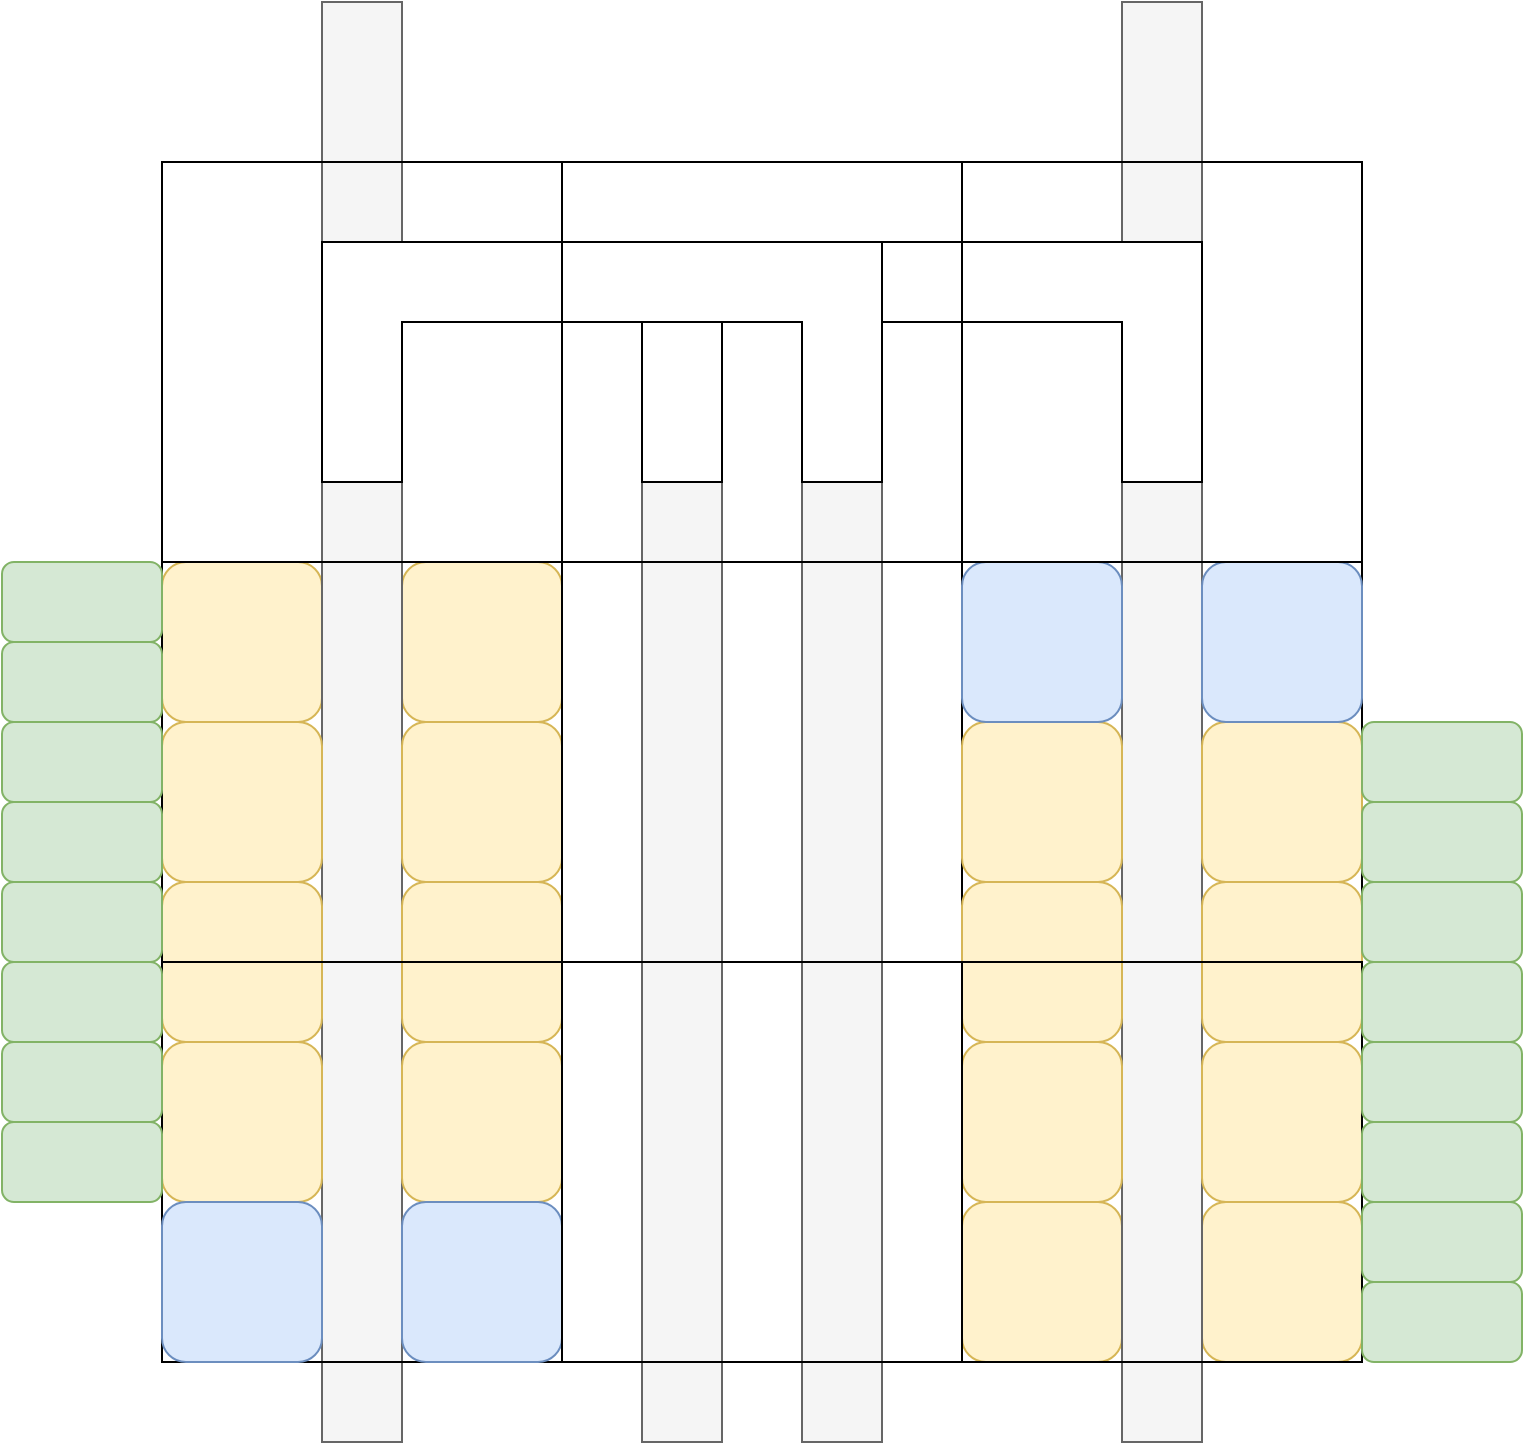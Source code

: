 <mxfile version="28.1.0">
  <diagram name="페이지-1" id="6vnpz0ZEfud92NMsW8Sq">
    <mxGraphModel dx="1668" dy="1472" grid="1" gridSize="10" guides="1" tooltips="1" connect="1" arrows="1" fold="1" page="1" pageScale="1" pageWidth="827" pageHeight="583" math="0" shadow="0">
      <root>
        <mxCell id="0" />
        <mxCell id="1" parent="0" />
        <mxCell id="U6eh9wOa1geDRZTHXfTZ-62" value="" style="rounded=0;whiteSpace=wrap;html=1;fillColor=none;" vertex="1" parent="1">
          <mxGeometry x="520" y="80" width="200" height="200" as="geometry" />
        </mxCell>
        <mxCell id="U6eh9wOa1geDRZTHXfTZ-15" value="" style="rounded=0;whiteSpace=wrap;html=1;fillColor=#f5f5f5;fontColor=#333333;strokeColor=#666666;" vertex="1" parent="1">
          <mxGeometry x="440" y="40" width="40" height="480" as="geometry" />
        </mxCell>
        <mxCell id="U6eh9wOa1geDRZTHXfTZ-17" value="" style="rounded=0;whiteSpace=wrap;html=1;fillColor=#f5f5f5;fontColor=#333333;strokeColor=#666666;" vertex="1" parent="1">
          <mxGeometry x="360" y="40" width="40" height="480" as="geometry" />
        </mxCell>
        <mxCell id="U6eh9wOa1geDRZTHXfTZ-31" value="" style="rounded=1;whiteSpace=wrap;html=1;fillColor=#fff2cc;strokeColor=#d6b656;" vertex="1" parent="1">
          <mxGeometry x="240" y="80" width="80" height="80" as="geometry" />
        </mxCell>
        <mxCell id="U6eh9wOa1geDRZTHXfTZ-36" value="" style="rounded=1;whiteSpace=wrap;html=1;fillColor=#fff2cc;strokeColor=#d6b656;" vertex="1" parent="1">
          <mxGeometry x="120" y="80" width="80" height="80" as="geometry" />
        </mxCell>
        <mxCell id="U6eh9wOa1geDRZTHXfTZ-41" value="" style="rounded=0;whiteSpace=wrap;html=1;fillColor=#f5f5f5;fontColor=#333333;strokeColor=#666666;" vertex="1" parent="1">
          <mxGeometry x="200" y="-200" width="40" height="720" as="geometry" />
        </mxCell>
        <mxCell id="U6eh9wOa1geDRZTHXfTZ-42" value="" style="rounded=1;whiteSpace=wrap;html=1;fillColor=#fff2cc;strokeColor=#d6b656;" vertex="1" parent="1">
          <mxGeometry x="120" y="160" width="80" height="80" as="geometry" />
        </mxCell>
        <mxCell id="U6eh9wOa1geDRZTHXfTZ-43" value="" style="rounded=1;whiteSpace=wrap;html=1;fillColor=#fff2cc;strokeColor=#d6b656;" vertex="1" parent="1">
          <mxGeometry x="240" y="160" width="80" height="80" as="geometry" />
        </mxCell>
        <mxCell id="U6eh9wOa1geDRZTHXfTZ-44" value="" style="rounded=1;whiteSpace=wrap;html=1;fillColor=#fff2cc;strokeColor=#d6b656;" vertex="1" parent="1">
          <mxGeometry x="120" y="240" width="80" height="80" as="geometry" />
        </mxCell>
        <mxCell id="U6eh9wOa1geDRZTHXfTZ-45" value="" style="rounded=1;whiteSpace=wrap;html=1;fillColor=#fff2cc;strokeColor=#d6b656;" vertex="1" parent="1">
          <mxGeometry x="240" y="240" width="80" height="80" as="geometry" />
        </mxCell>
        <mxCell id="U6eh9wOa1geDRZTHXfTZ-46" value="" style="rounded=1;whiteSpace=wrap;html=1;fillColor=#fff2cc;strokeColor=#d6b656;" vertex="1" parent="1">
          <mxGeometry x="240" y="320" width="80" height="80" as="geometry" />
        </mxCell>
        <mxCell id="U6eh9wOa1geDRZTHXfTZ-47" value="" style="rounded=1;whiteSpace=wrap;html=1;fillColor=#fff2cc;strokeColor=#d6b656;" vertex="1" parent="1">
          <mxGeometry x="120" y="320" width="80" height="80" as="geometry" />
        </mxCell>
        <mxCell id="U6eh9wOa1geDRZTHXfTZ-48" value="" style="rounded=0;whiteSpace=wrap;html=1;fillColor=none;" vertex="1" parent="1">
          <mxGeometry x="120" y="280" width="200" height="200" as="geometry" />
        </mxCell>
        <mxCell id="U6eh9wOa1geDRZTHXfTZ-30" value="" style="rounded=0;whiteSpace=wrap;html=1;fillColor=none;" vertex="1" parent="1">
          <mxGeometry x="120" y="80" width="200" height="200" as="geometry" />
        </mxCell>
        <mxCell id="U6eh9wOa1geDRZTHXfTZ-49" value="" style="rounded=1;whiteSpace=wrap;html=1;fillColor=#dae8fc;strokeColor=#6c8ebf;" vertex="1" parent="1">
          <mxGeometry x="120" y="400" width="80" height="80" as="geometry" />
        </mxCell>
        <mxCell id="U6eh9wOa1geDRZTHXfTZ-50" value="" style="rounded=1;whiteSpace=wrap;html=1;fillColor=#dae8fc;strokeColor=#6c8ebf;" vertex="1" parent="1">
          <mxGeometry x="240" y="400" width="80" height="80" as="geometry" />
        </mxCell>
        <mxCell id="U6eh9wOa1geDRZTHXfTZ-51" value="" style="rounded=0;whiteSpace=wrap;html=1;fillColor=none;" vertex="1" parent="1">
          <mxGeometry x="320" y="80" width="200" height="200" as="geometry" />
        </mxCell>
        <mxCell id="U6eh9wOa1geDRZTHXfTZ-52" value="" style="rounded=1;whiteSpace=wrap;html=1;fillColor=#fff2cc;strokeColor=#d6b656;" vertex="1" parent="1">
          <mxGeometry x="640" y="400" width="80" height="80" as="geometry" />
        </mxCell>
        <mxCell id="U6eh9wOa1geDRZTHXfTZ-53" value="" style="rounded=1;whiteSpace=wrap;html=1;fillColor=#fff2cc;strokeColor=#d6b656;" vertex="1" parent="1">
          <mxGeometry x="520" y="400" width="80" height="80" as="geometry" />
        </mxCell>
        <mxCell id="U6eh9wOa1geDRZTHXfTZ-54" value="" style="rounded=0;whiteSpace=wrap;html=1;fillColor=#f5f5f5;fontColor=#333333;strokeColor=#666666;" vertex="1" parent="1">
          <mxGeometry x="600" y="-200" width="40" height="720" as="geometry" />
        </mxCell>
        <mxCell id="U6eh9wOa1geDRZTHXfTZ-55" value="" style="rounded=1;whiteSpace=wrap;html=1;fillColor=#fff2cc;strokeColor=#d6b656;" vertex="1" parent="1">
          <mxGeometry x="520" y="160" width="80" height="80" as="geometry" />
        </mxCell>
        <mxCell id="U6eh9wOa1geDRZTHXfTZ-56" value="" style="rounded=1;whiteSpace=wrap;html=1;fillColor=#fff2cc;strokeColor=#d6b656;" vertex="1" parent="1">
          <mxGeometry x="640" y="160" width="80" height="80" as="geometry" />
        </mxCell>
        <mxCell id="U6eh9wOa1geDRZTHXfTZ-57" value="" style="rounded=1;whiteSpace=wrap;html=1;fillColor=#fff2cc;strokeColor=#d6b656;" vertex="1" parent="1">
          <mxGeometry x="520" y="240" width="80" height="80" as="geometry" />
        </mxCell>
        <mxCell id="U6eh9wOa1geDRZTHXfTZ-58" value="" style="rounded=1;whiteSpace=wrap;html=1;fillColor=#fff2cc;strokeColor=#d6b656;" vertex="1" parent="1">
          <mxGeometry x="640" y="240" width="80" height="80" as="geometry" />
        </mxCell>
        <mxCell id="U6eh9wOa1geDRZTHXfTZ-59" value="" style="rounded=1;whiteSpace=wrap;html=1;fillColor=#fff2cc;strokeColor=#d6b656;" vertex="1" parent="1">
          <mxGeometry x="640" y="320" width="80" height="80" as="geometry" />
        </mxCell>
        <mxCell id="U6eh9wOa1geDRZTHXfTZ-60" value="" style="rounded=1;whiteSpace=wrap;html=1;fillColor=#fff2cc;strokeColor=#d6b656;" vertex="1" parent="1">
          <mxGeometry x="520" y="320" width="80" height="80" as="geometry" />
        </mxCell>
        <mxCell id="U6eh9wOa1geDRZTHXfTZ-61" value="" style="rounded=0;whiteSpace=wrap;html=1;fillColor=none;" vertex="1" parent="1">
          <mxGeometry x="520" y="280" width="200" height="200" as="geometry" />
        </mxCell>
        <mxCell id="U6eh9wOa1geDRZTHXfTZ-63" value="" style="rounded=1;whiteSpace=wrap;html=1;fillColor=#dae8fc;strokeColor=#6c8ebf;" vertex="1" parent="1">
          <mxGeometry x="520" y="80" width="80" height="80" as="geometry" />
        </mxCell>
        <mxCell id="U6eh9wOa1geDRZTHXfTZ-64" value="" style="rounded=1;whiteSpace=wrap;html=1;fillColor=#dae8fc;strokeColor=#6c8ebf;" vertex="1" parent="1">
          <mxGeometry x="640" y="80" width="80" height="80" as="geometry" />
        </mxCell>
        <mxCell id="U6eh9wOa1geDRZTHXfTZ-66" value="" style="rounded=0;whiteSpace=wrap;html=1;fillColor=none;" vertex="1" parent="1">
          <mxGeometry x="320" y="280" width="200" height="200" as="geometry" />
        </mxCell>
        <mxCell id="U6eh9wOa1geDRZTHXfTZ-68" value="" style="rounded=1;whiteSpace=wrap;html=1;fillColor=#d5e8d4;strokeColor=#82b366;" vertex="1" parent="1">
          <mxGeometry x="720" y="160" width="80" height="40" as="geometry" />
        </mxCell>
        <mxCell id="U6eh9wOa1geDRZTHXfTZ-69" value="" style="rounded=1;whiteSpace=wrap;html=1;fillColor=#d5e8d4;strokeColor=#82b366;" vertex="1" parent="1">
          <mxGeometry x="720" y="200" width="80" height="40" as="geometry" />
        </mxCell>
        <mxCell id="U6eh9wOa1geDRZTHXfTZ-70" value="" style="rounded=1;whiteSpace=wrap;html=1;fillColor=#d5e8d4;strokeColor=#82b366;" vertex="1" parent="1">
          <mxGeometry x="720" y="240" width="80" height="40" as="geometry" />
        </mxCell>
        <mxCell id="U6eh9wOa1geDRZTHXfTZ-71" value="" style="rounded=1;whiteSpace=wrap;html=1;fillColor=#d5e8d4;strokeColor=#82b366;" vertex="1" parent="1">
          <mxGeometry x="720" y="280" width="80" height="40" as="geometry" />
        </mxCell>
        <mxCell id="U6eh9wOa1geDRZTHXfTZ-72" value="" style="rounded=1;whiteSpace=wrap;html=1;fillColor=#d5e8d4;strokeColor=#82b366;" vertex="1" parent="1">
          <mxGeometry x="720" y="320" width="80" height="40" as="geometry" />
        </mxCell>
        <mxCell id="U6eh9wOa1geDRZTHXfTZ-73" value="" style="rounded=1;whiteSpace=wrap;html=1;fillColor=#d5e8d4;strokeColor=#82b366;" vertex="1" parent="1">
          <mxGeometry x="720" y="360" width="80" height="40" as="geometry" />
        </mxCell>
        <mxCell id="U6eh9wOa1geDRZTHXfTZ-76" value="" style="rounded=1;whiteSpace=wrap;html=1;fillColor=#d5e8d4;strokeColor=#82b366;" vertex="1" parent="1">
          <mxGeometry x="720" y="400" width="80" height="40" as="geometry" />
        </mxCell>
        <mxCell id="U6eh9wOa1geDRZTHXfTZ-77" value="" style="rounded=1;whiteSpace=wrap;html=1;fillColor=#d5e8d4;strokeColor=#82b366;" vertex="1" parent="1">
          <mxGeometry x="720" y="440" width="80" height="40" as="geometry" />
        </mxCell>
        <mxCell id="U6eh9wOa1geDRZTHXfTZ-78" value="" style="rounded=1;whiteSpace=wrap;html=1;fillColor=#d5e8d4;strokeColor=#82b366;" vertex="1" parent="1">
          <mxGeometry x="40" y="80" width="80" height="40" as="geometry" />
        </mxCell>
        <mxCell id="U6eh9wOa1geDRZTHXfTZ-79" value="" style="rounded=1;whiteSpace=wrap;html=1;fillColor=#d5e8d4;strokeColor=#82b366;" vertex="1" parent="1">
          <mxGeometry x="40" y="120" width="80" height="40" as="geometry" />
        </mxCell>
        <mxCell id="U6eh9wOa1geDRZTHXfTZ-80" value="" style="rounded=1;whiteSpace=wrap;html=1;fillColor=#d5e8d4;strokeColor=#82b366;" vertex="1" parent="1">
          <mxGeometry x="40" y="160" width="80" height="40" as="geometry" />
        </mxCell>
        <mxCell id="U6eh9wOa1geDRZTHXfTZ-81" value="" style="rounded=1;whiteSpace=wrap;html=1;fillColor=#d5e8d4;strokeColor=#82b366;" vertex="1" parent="1">
          <mxGeometry x="40" y="200" width="80" height="40" as="geometry" />
        </mxCell>
        <mxCell id="U6eh9wOa1geDRZTHXfTZ-82" value="" style="rounded=1;whiteSpace=wrap;html=1;fillColor=#d5e8d4;strokeColor=#82b366;" vertex="1" parent="1">
          <mxGeometry x="40" y="240" width="80" height="40" as="geometry" />
        </mxCell>
        <mxCell id="U6eh9wOa1geDRZTHXfTZ-83" value="" style="rounded=1;whiteSpace=wrap;html=1;fillColor=#d5e8d4;strokeColor=#82b366;" vertex="1" parent="1">
          <mxGeometry x="40" y="280" width="80" height="40" as="geometry" />
        </mxCell>
        <mxCell id="U6eh9wOa1geDRZTHXfTZ-84" value="" style="rounded=1;whiteSpace=wrap;html=1;fillColor=#d5e8d4;strokeColor=#82b366;" vertex="1" parent="1">
          <mxGeometry x="40" y="320" width="80" height="40" as="geometry" />
        </mxCell>
        <mxCell id="U6eh9wOa1geDRZTHXfTZ-85" value="" style="rounded=1;whiteSpace=wrap;html=1;fillColor=#d5e8d4;strokeColor=#82b366;" vertex="1" parent="1">
          <mxGeometry x="40" y="360" width="80" height="40" as="geometry" />
        </mxCell>
        <mxCell id="U6eh9wOa1geDRZTHXfTZ-87" value="" style="shape=corner;whiteSpace=wrap;html=1;dx=40;dy=40;" vertex="1" parent="1">
          <mxGeometry x="360" y="-80" width="160" height="120" as="geometry" />
        </mxCell>
        <mxCell id="U6eh9wOa1geDRZTHXfTZ-88" value="" style="shape=corner;whiteSpace=wrap;html=1;dx=40;dy=40;rotation=90;" vertex="1" parent="1">
          <mxGeometry x="520" y="-80" width="120" height="120" as="geometry" />
        </mxCell>
        <mxCell id="U6eh9wOa1geDRZTHXfTZ-89" value="" style="shape=corner;whiteSpace=wrap;html=1;dx=40;dy=40;" vertex="1" parent="1">
          <mxGeometry x="200" y="-80" width="120" height="120" as="geometry" />
        </mxCell>
        <mxCell id="U6eh9wOa1geDRZTHXfTZ-90" value="" style="shape=corner;whiteSpace=wrap;html=1;dx=40;dy=40;rotation=90;" vertex="1" parent="1">
          <mxGeometry x="340" y="-100" width="120" height="160" as="geometry" />
        </mxCell>
        <mxCell id="U6eh9wOa1geDRZTHXfTZ-91" value="" style="rounded=0;whiteSpace=wrap;html=1;fillColor=none;" vertex="1" parent="1">
          <mxGeometry x="320" y="-120" width="200" height="200" as="geometry" />
        </mxCell>
        <mxCell id="U6eh9wOa1geDRZTHXfTZ-92" value="" style="rounded=0;whiteSpace=wrap;html=1;fillColor=none;" vertex="1" parent="1">
          <mxGeometry x="520" y="-120" width="200" height="200" as="geometry" />
        </mxCell>
        <mxCell id="U6eh9wOa1geDRZTHXfTZ-93" value="" style="rounded=0;whiteSpace=wrap;html=1;fillColor=none;" vertex="1" parent="1">
          <mxGeometry x="120" y="-120" width="200" height="200" as="geometry" />
        </mxCell>
      </root>
    </mxGraphModel>
  </diagram>
</mxfile>

